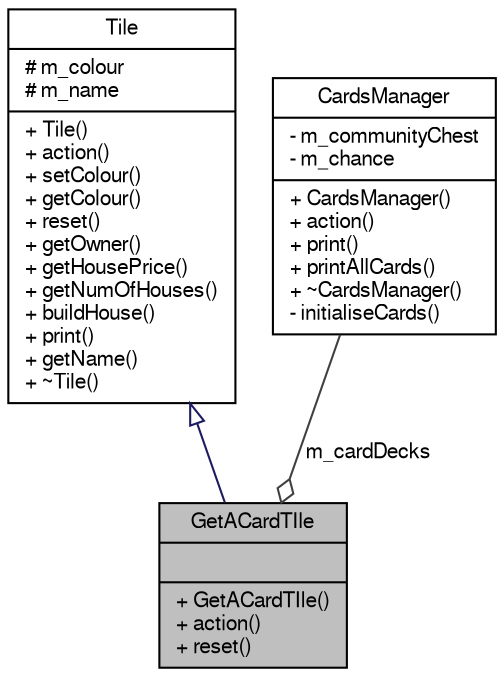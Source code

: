 digraph G
{
  edge [fontname="FreeSans",fontsize="10",labelfontname="FreeSans",labelfontsize="10"];
  node [fontname="FreeSans",fontsize="10",shape=record];
  Node1 [label="{GetACardTIle\n||+ GetACardTIle()\l+ action()\l+ reset()\l}",height=0.2,width=0.4,color="black", fillcolor="grey75", style="filled" fontcolor="black"];
  Node2 -> Node1 [dir="back",color="midnightblue",fontsize="10",style="solid",arrowtail="onormal",fontname="FreeSans"];
  Node2 [label="{Tile\n|# m_colour\l# m_name\l|+ Tile()\l+ action()\l+ setColour()\l+ getColour()\l+ reset()\l+ getOwner()\l+ getHousePrice()\l+ getNumOfHouses()\l+ buildHouse()\l+ print()\l+ getName()\l+ ~Tile()\l}",height=0.2,width=0.4,color="black", fillcolor="white", style="filled",URL="$class_tile.html"];
  Node3 -> Node1 [color="grey25",fontsize="10",style="solid",label=" m_cardDecks" ,arrowhead="odiamond",fontname="FreeSans"];
  Node3 [label="{CardsManager\n|- m_communityChest\l- m_chance\l|+ CardsManager()\l+ action()\l+ print()\l+ printAllCards()\l+ ~CardsManager()\l- initialiseCards()\l}",height=0.2,width=0.4,color="black", fillcolor="white", style="filled",URL="$class_cards_manager.html"];
}
